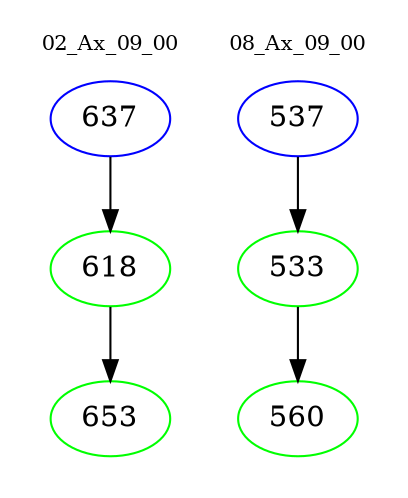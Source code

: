 digraph{
subgraph cluster_0 {
color = white
label = "02_Ax_09_00";
fontsize=10;
T0_637 [label="637", color="blue"]
T0_637 -> T0_618 [color="black"]
T0_618 [label="618", color="green"]
T0_618 -> T0_653 [color="black"]
T0_653 [label="653", color="green"]
}
subgraph cluster_1 {
color = white
label = "08_Ax_09_00";
fontsize=10;
T1_537 [label="537", color="blue"]
T1_537 -> T1_533 [color="black"]
T1_533 [label="533", color="green"]
T1_533 -> T1_560 [color="black"]
T1_560 [label="560", color="green"]
}
}
